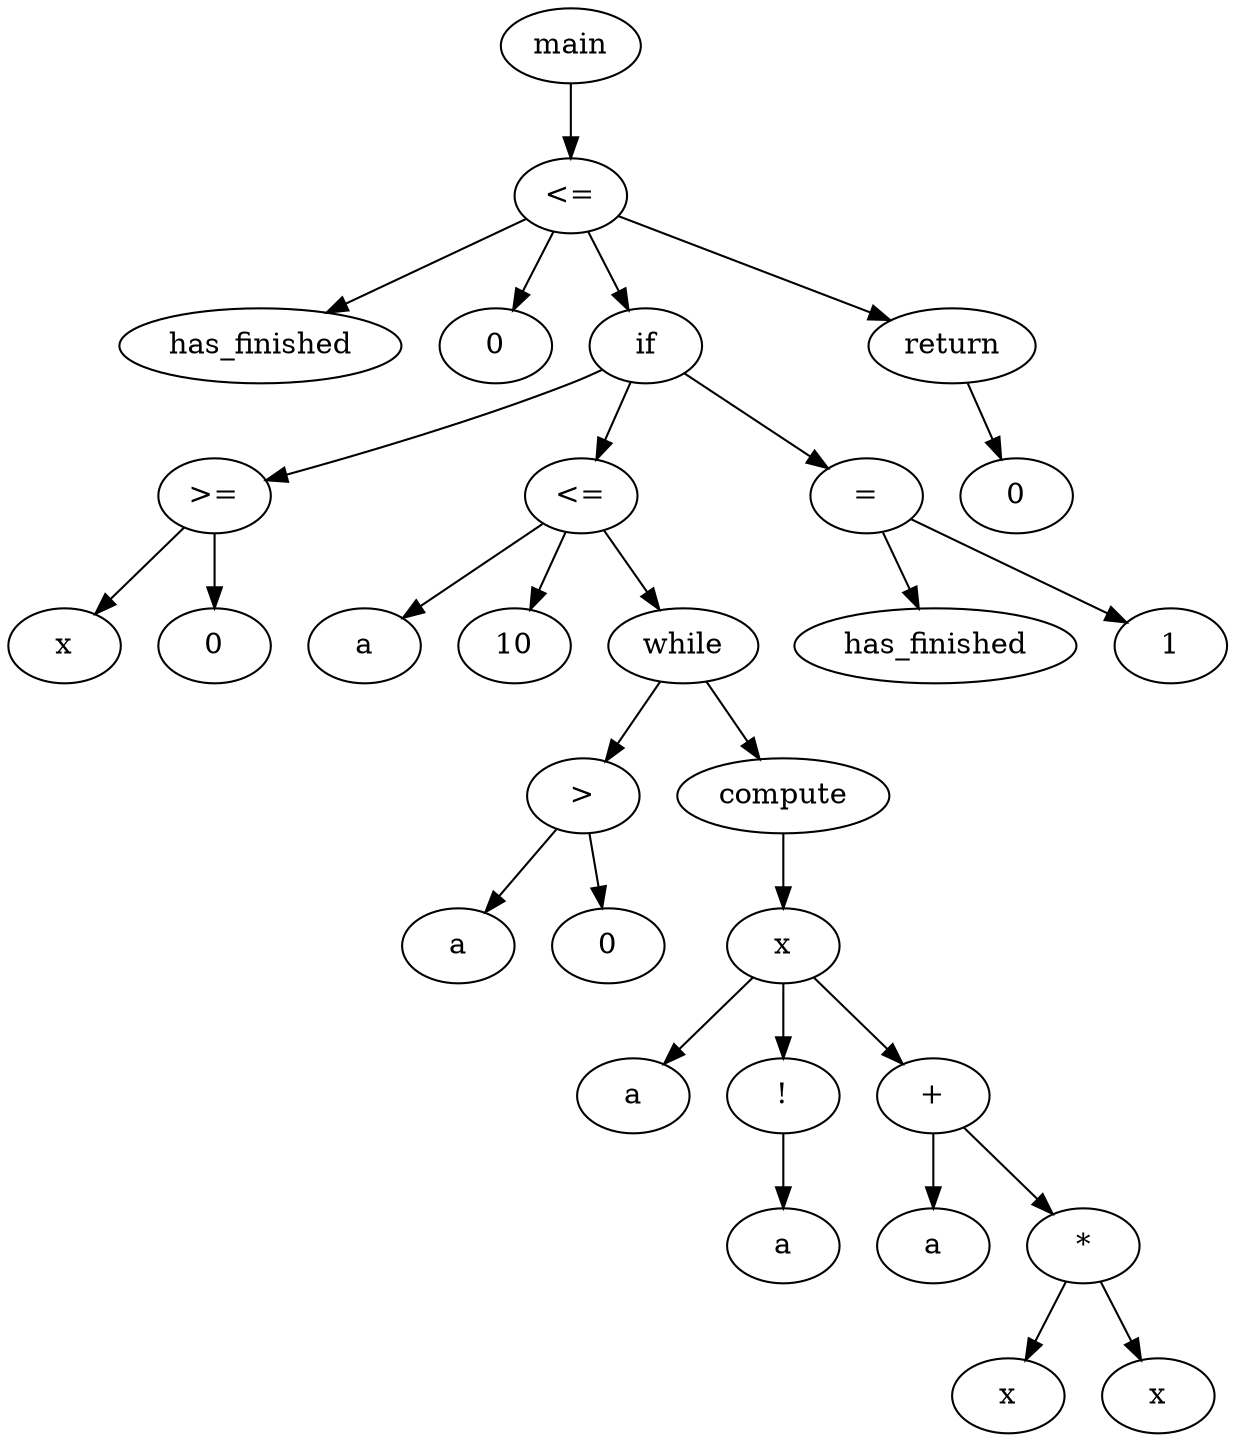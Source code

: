 digraph grafo {
  95455832683344 [ label="main" ];
  95455832683344 -> 95455832683472;
  95455832683472 [ label="<=" ];
  95455832683472 -> 95455832683536;
  95455832683536 [ label="has_finished" ];
  95455832683472 -> 95455832683632;
  95455832683632 [ label="0" ];
  95455832683472 -> 95455832685968;
  95455832685968 [ label="if" ];
  95455832685968 -> 95455832683888;
  95455832683888 [ label=">=" ];
  95455832683888 -> 95455832683728;
  95455832683728 [ label="x" ];
  95455832683888 -> 95455832683824;
  95455832683824 [ label="0" ];
  95455832685968 -> 95455832684048;
  95455832684048 [ label="<=" ];
  95455832684048 -> 95455832684112;
  95455832684112 [ label="a" ];
  95455832684048 -> 95455832684208;
  95455832684208 [ label="10" ];
  95455832684048 -> 95455832685584;
  95455832685584 [ label="while" ];
  95455832685584 -> 95455832684464;
  95455832684464 [ label=">" ];
  95455832684464 -> 95455832684304;
  95455832684304 [ label="a" ];
  95455832684464 -> 95455832684400;
  95455832684400 [ label="0" ];
  95455832685584 -> 95455832685488;
  95455832685488 [ label="compute" ];
  95455832685488 -> 95455832684624;
  95455832684624 [ label="x" ];
  95455832684624 -> 95455832684720;
  95455832684720 [ label="a" ];
  95455832684624 -> 95455832684912;
  95455832684912 [ label="!" ];
  95455832684912 -> 95455832684848;
  95455832684848 [ label="a" ];
  95455832684624 -> 95455832685392;
  95455832685392 [ label="+" ];
  95455832685392 -> 95455832685040;
  95455832685040 [ label="a" ];
  95455832685392 -> 95455832685296;
  95455832685296 [ label="*" ];
  95455832685296 -> 95455832685136;
  95455832685136 [ label="x" ];
  95455832685296 -> 95455832685232;
  95455832685232 [ label="x" ];
  95455832685968 -> 95455832685808;
  95455832685808 [ label="=" ];
  95455832685808 -> 95455832685872;
  95455832685872 [ label="has_finished" ];
  95455832685808 -> 95455832685744;
  95455832685744 [ label="1" ];
  95455832683472 -> 95455832686160;
  95455832686160 [ label="return" ];
  95455832686160 -> 95455832686096;
  95455832686096 [ label="0" ];
}
